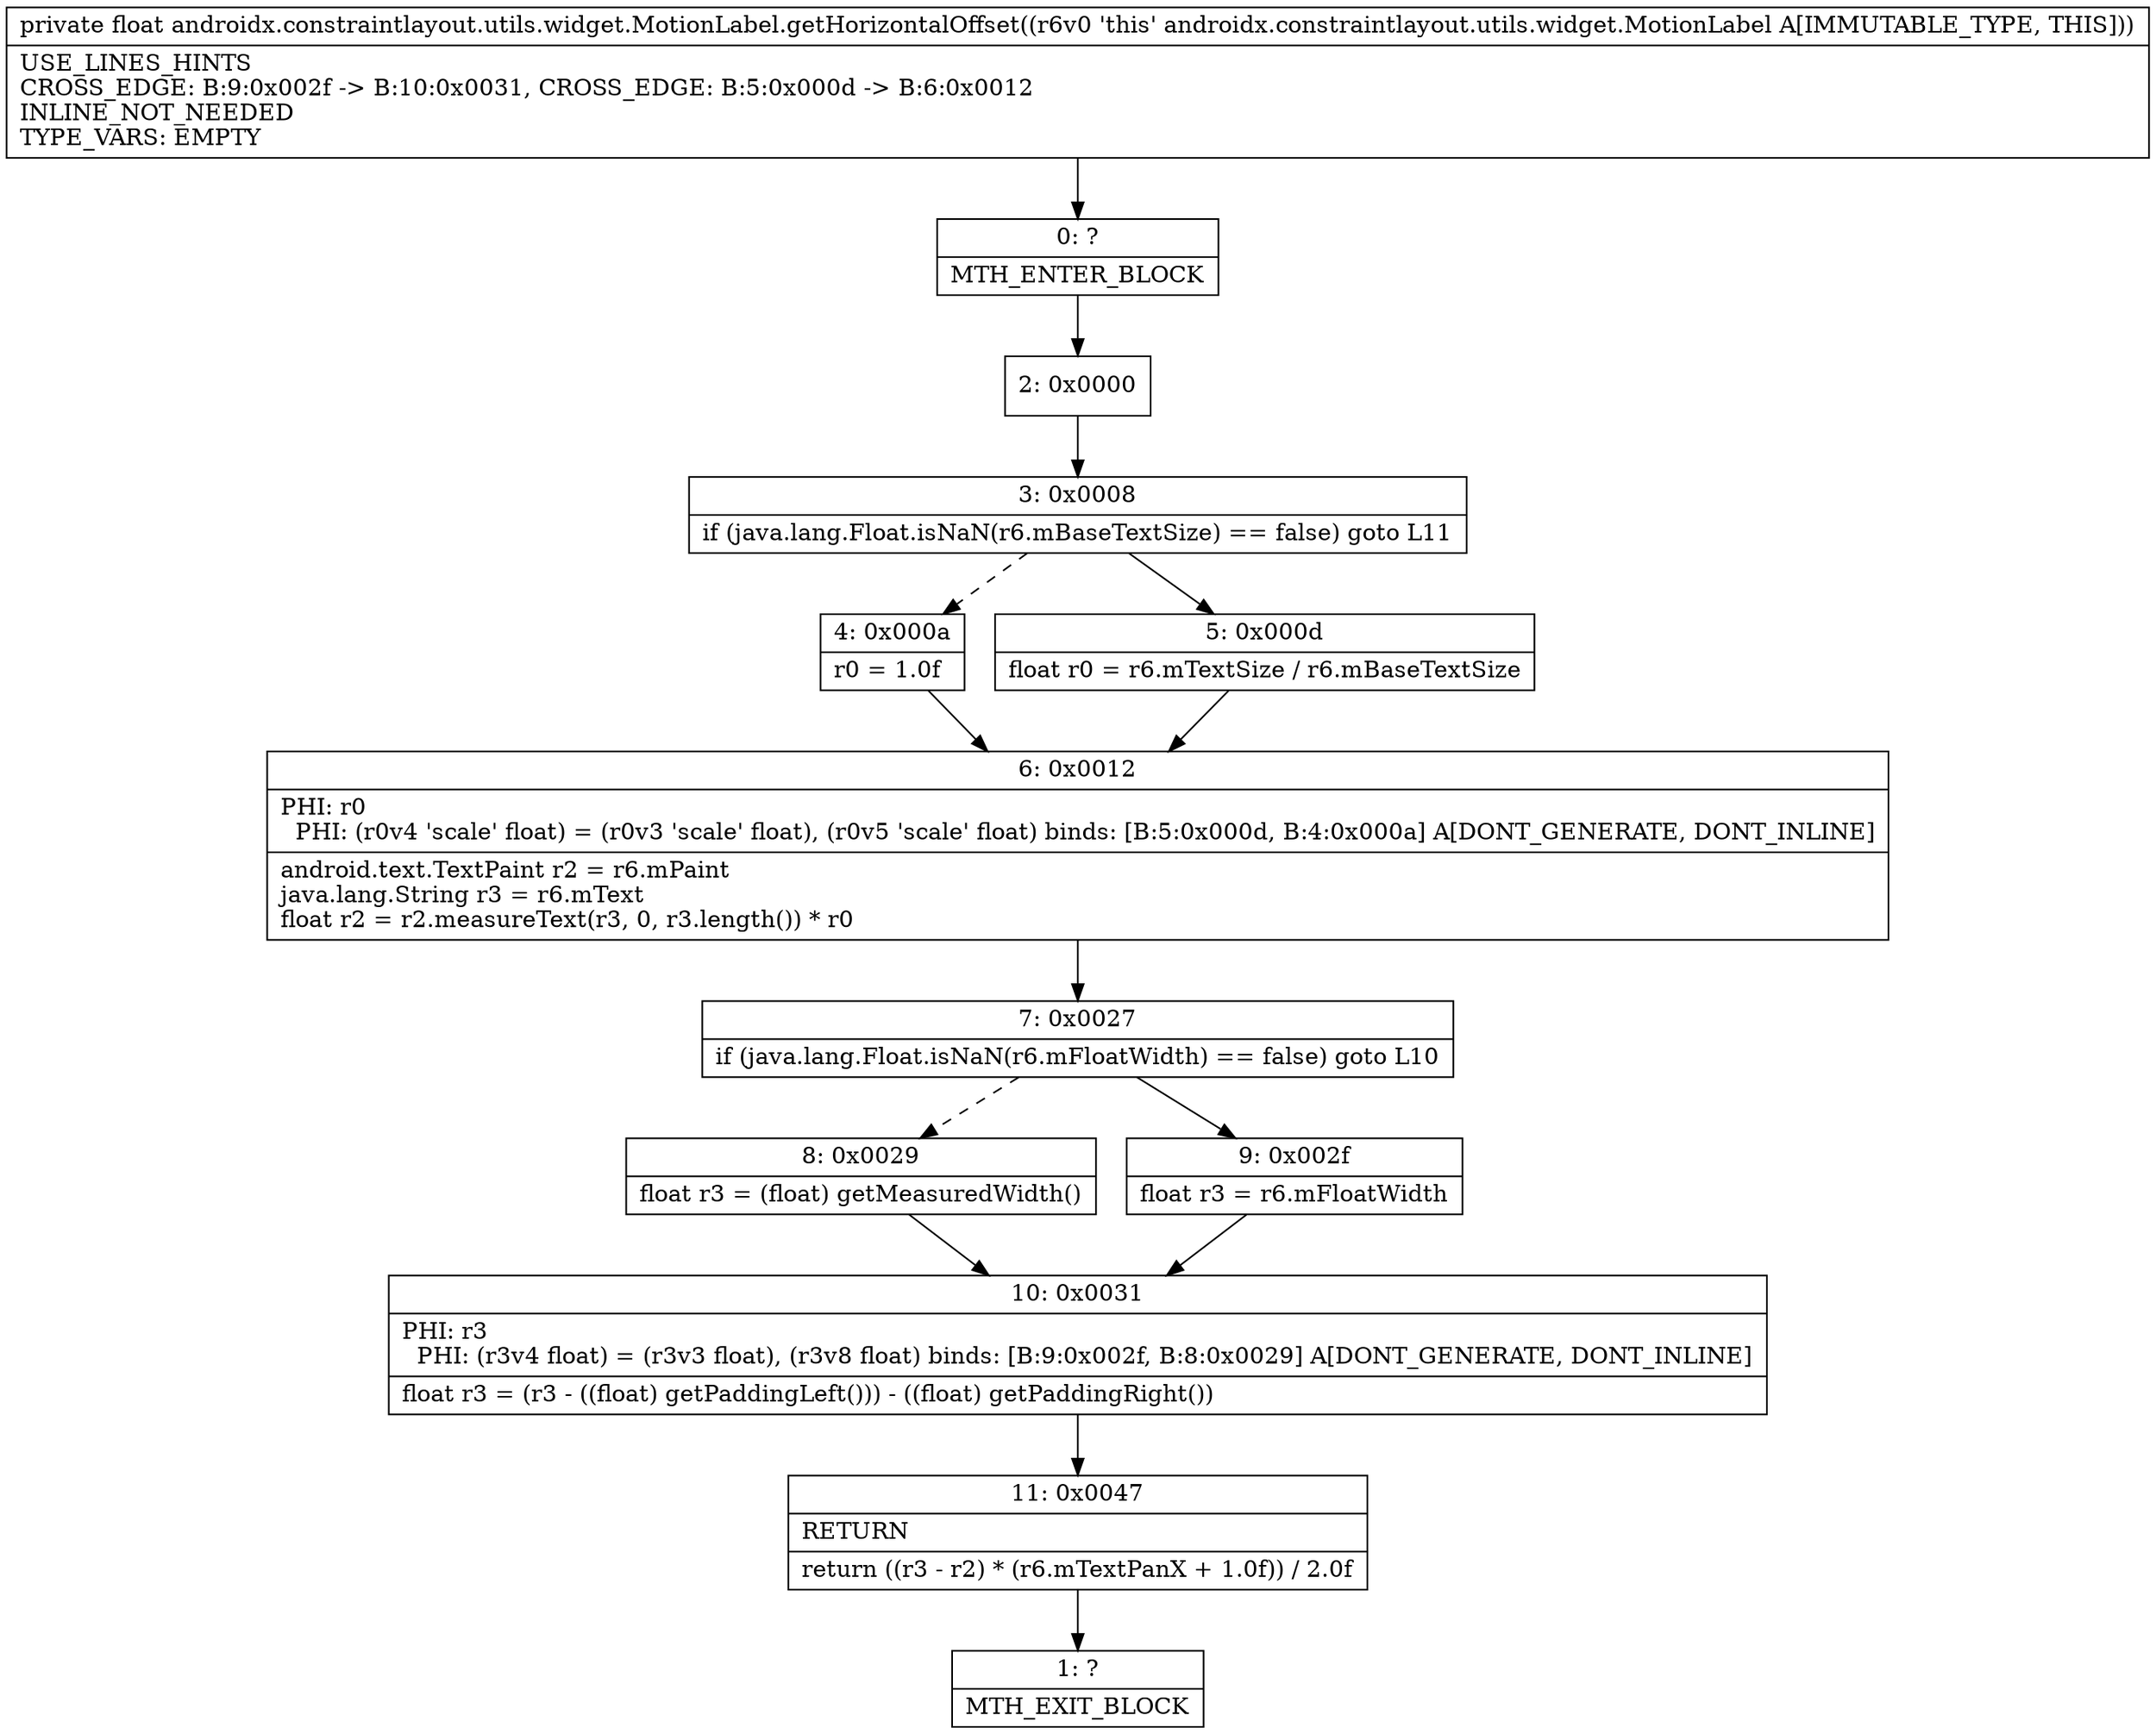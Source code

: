 digraph "CFG forandroidx.constraintlayout.utils.widget.MotionLabel.getHorizontalOffset()F" {
Node_0 [shape=record,label="{0\:\ ?|MTH_ENTER_BLOCK\l}"];
Node_2 [shape=record,label="{2\:\ 0x0000}"];
Node_3 [shape=record,label="{3\:\ 0x0008|if (java.lang.Float.isNaN(r6.mBaseTextSize) == false) goto L11\l}"];
Node_4 [shape=record,label="{4\:\ 0x000a|r0 = 1.0f\l}"];
Node_6 [shape=record,label="{6\:\ 0x0012|PHI: r0 \l  PHI: (r0v4 'scale' float) = (r0v3 'scale' float), (r0v5 'scale' float) binds: [B:5:0x000d, B:4:0x000a] A[DONT_GENERATE, DONT_INLINE]\l|android.text.TextPaint r2 = r6.mPaint\ljava.lang.String r3 = r6.mText\lfloat r2 = r2.measureText(r3, 0, r3.length()) * r0\l}"];
Node_7 [shape=record,label="{7\:\ 0x0027|if (java.lang.Float.isNaN(r6.mFloatWidth) == false) goto L10\l}"];
Node_8 [shape=record,label="{8\:\ 0x0029|float r3 = (float) getMeasuredWidth()\l}"];
Node_10 [shape=record,label="{10\:\ 0x0031|PHI: r3 \l  PHI: (r3v4 float) = (r3v3 float), (r3v8 float) binds: [B:9:0x002f, B:8:0x0029] A[DONT_GENERATE, DONT_INLINE]\l|float r3 = (r3 \- ((float) getPaddingLeft())) \- ((float) getPaddingRight())\l}"];
Node_11 [shape=record,label="{11\:\ 0x0047|RETURN\l|return ((r3 \- r2) * (r6.mTextPanX + 1.0f)) \/ 2.0f\l}"];
Node_1 [shape=record,label="{1\:\ ?|MTH_EXIT_BLOCK\l}"];
Node_9 [shape=record,label="{9\:\ 0x002f|float r3 = r6.mFloatWidth\l}"];
Node_5 [shape=record,label="{5\:\ 0x000d|float r0 = r6.mTextSize \/ r6.mBaseTextSize\l}"];
MethodNode[shape=record,label="{private float androidx.constraintlayout.utils.widget.MotionLabel.getHorizontalOffset((r6v0 'this' androidx.constraintlayout.utils.widget.MotionLabel A[IMMUTABLE_TYPE, THIS]))  | USE_LINES_HINTS\lCROSS_EDGE: B:9:0x002f \-\> B:10:0x0031, CROSS_EDGE: B:5:0x000d \-\> B:6:0x0012\lINLINE_NOT_NEEDED\lTYPE_VARS: EMPTY\l}"];
MethodNode -> Node_0;Node_0 -> Node_2;
Node_2 -> Node_3;
Node_3 -> Node_4[style=dashed];
Node_3 -> Node_5;
Node_4 -> Node_6;
Node_6 -> Node_7;
Node_7 -> Node_8[style=dashed];
Node_7 -> Node_9;
Node_8 -> Node_10;
Node_10 -> Node_11;
Node_11 -> Node_1;
Node_9 -> Node_10;
Node_5 -> Node_6;
}

